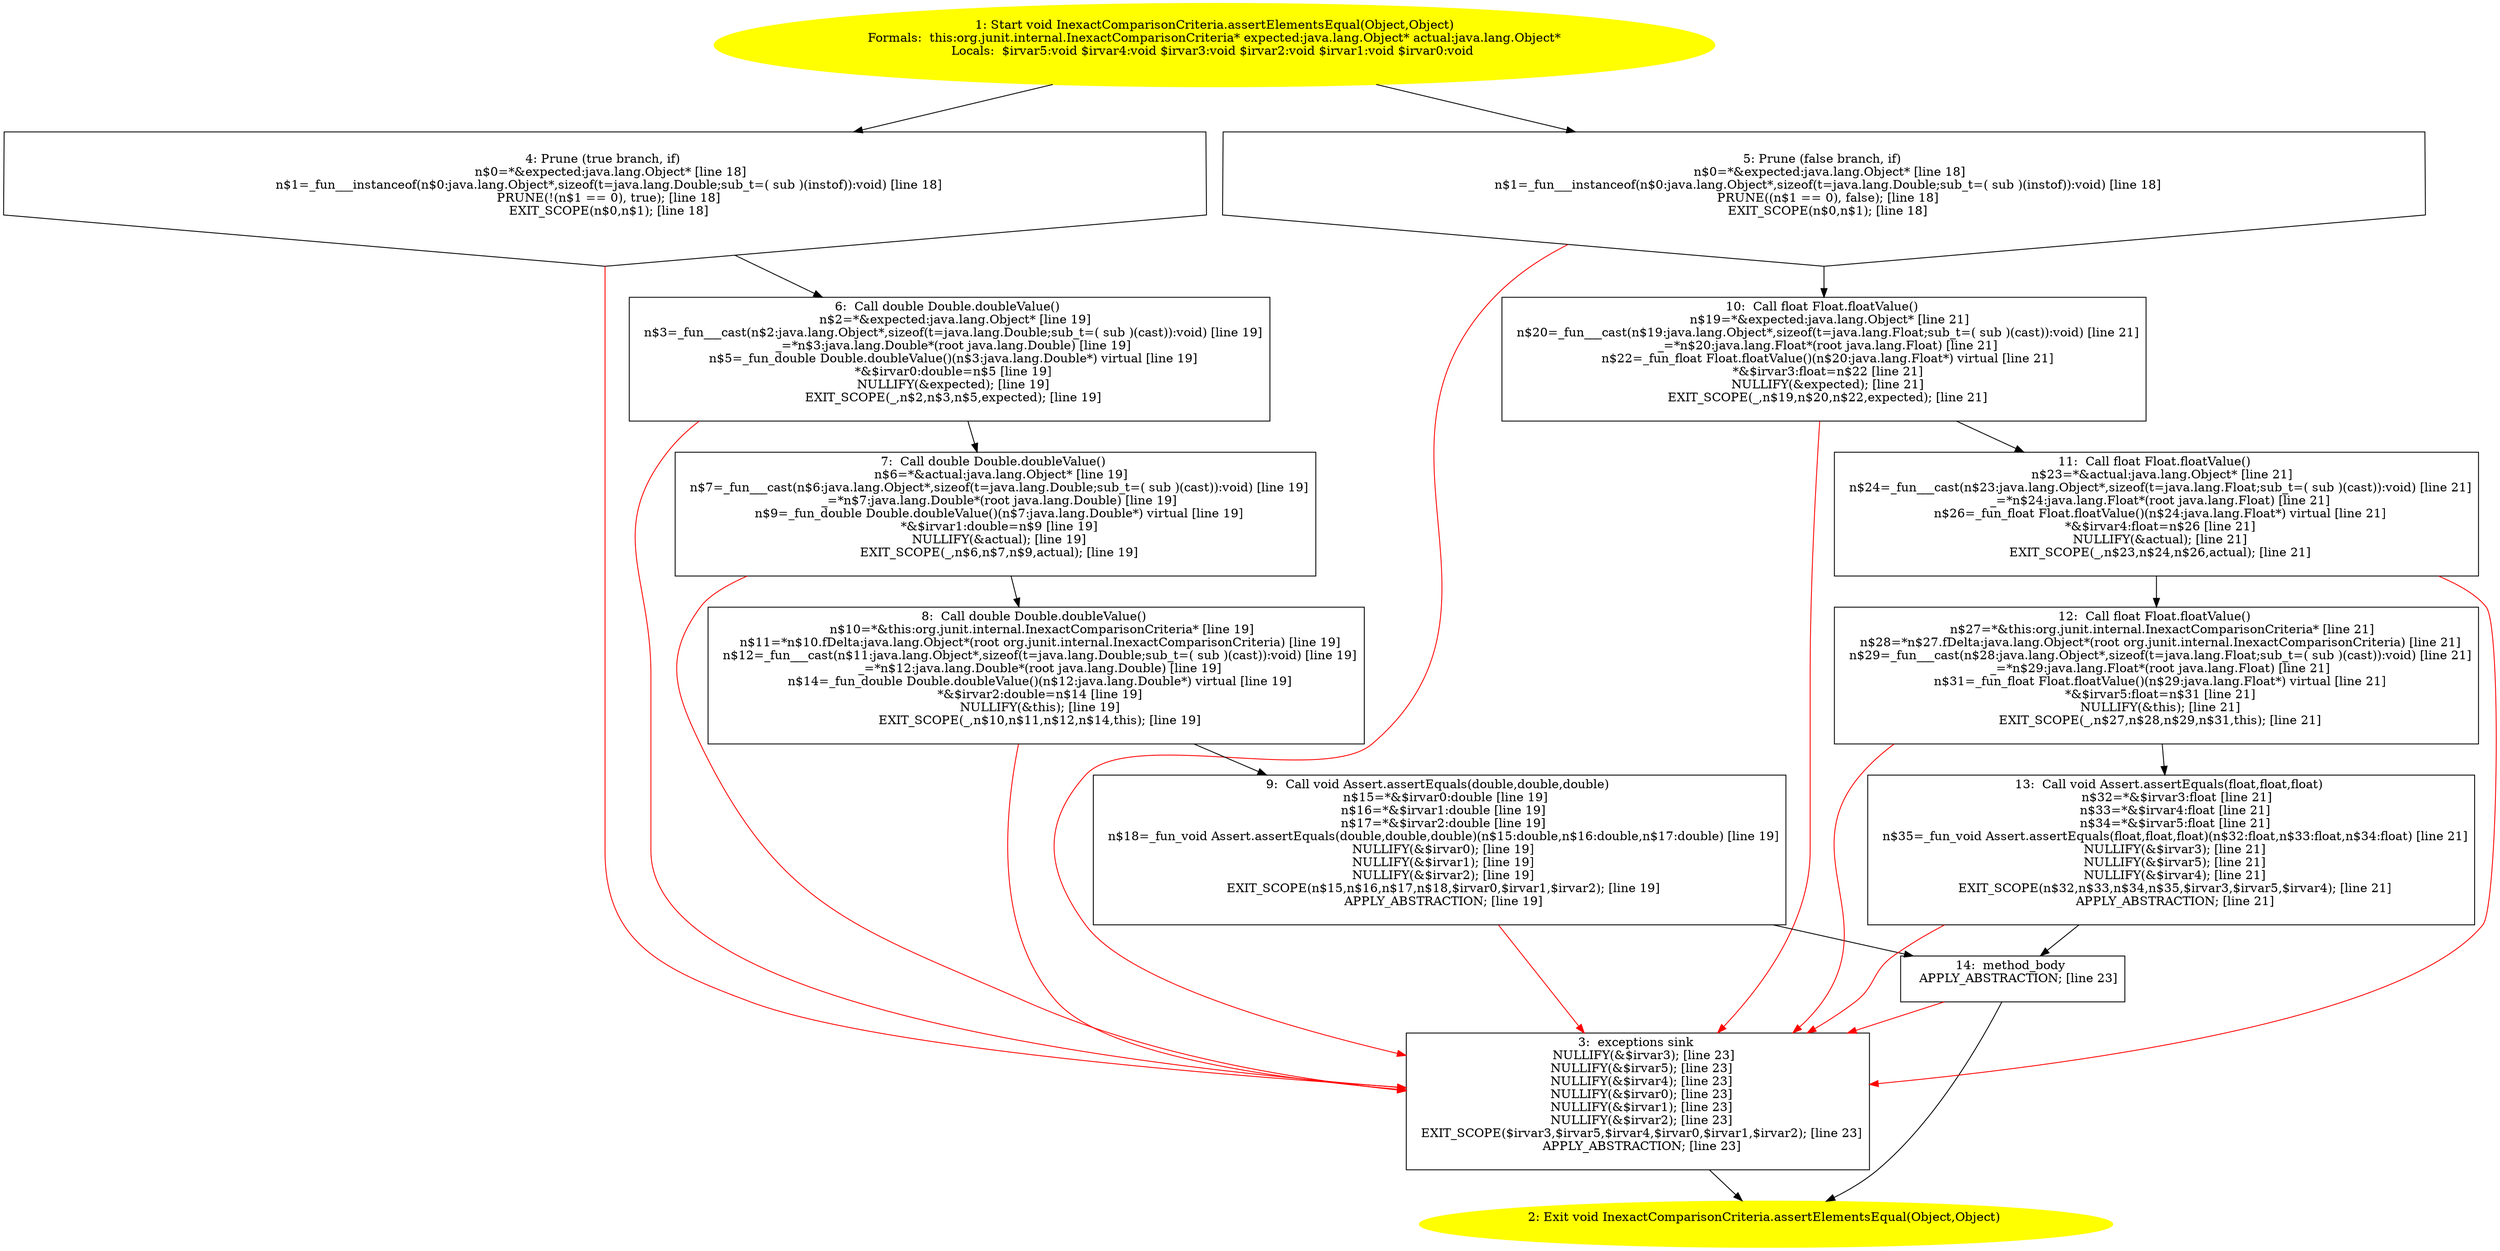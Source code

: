 /* @generated */
digraph cfg {
"org.junit.internal.InexactComparisonCriteria.assertElementsEqual(java.lang.Object,java.lang.Object):.fe9f1c5ea3457aa8bfa03014819abb1f_1" [label="1: Start void InexactComparisonCriteria.assertElementsEqual(Object,Object)\nFormals:  this:org.junit.internal.InexactComparisonCriteria* expected:java.lang.Object* actual:java.lang.Object*\nLocals:  $irvar5:void $irvar4:void $irvar3:void $irvar2:void $irvar1:void $irvar0:void \n  " color=yellow style=filled]
	

	 "org.junit.internal.InexactComparisonCriteria.assertElementsEqual(java.lang.Object,java.lang.Object):.fe9f1c5ea3457aa8bfa03014819abb1f_1" -> "org.junit.internal.InexactComparisonCriteria.assertElementsEqual(java.lang.Object,java.lang.Object):.fe9f1c5ea3457aa8bfa03014819abb1f_4" ;
	 "org.junit.internal.InexactComparisonCriteria.assertElementsEqual(java.lang.Object,java.lang.Object):.fe9f1c5ea3457aa8bfa03014819abb1f_1" -> "org.junit.internal.InexactComparisonCriteria.assertElementsEqual(java.lang.Object,java.lang.Object):.fe9f1c5ea3457aa8bfa03014819abb1f_5" ;
"org.junit.internal.InexactComparisonCriteria.assertElementsEqual(java.lang.Object,java.lang.Object):.fe9f1c5ea3457aa8bfa03014819abb1f_2" [label="2: Exit void InexactComparisonCriteria.assertElementsEqual(Object,Object) \n  " color=yellow style=filled]
	

"org.junit.internal.InexactComparisonCriteria.assertElementsEqual(java.lang.Object,java.lang.Object):.fe9f1c5ea3457aa8bfa03014819abb1f_3" [label="3:  exceptions sink \n   NULLIFY(&$irvar3); [line 23]\n  NULLIFY(&$irvar5); [line 23]\n  NULLIFY(&$irvar4); [line 23]\n  NULLIFY(&$irvar0); [line 23]\n  NULLIFY(&$irvar1); [line 23]\n  NULLIFY(&$irvar2); [line 23]\n  EXIT_SCOPE($irvar3,$irvar5,$irvar4,$irvar0,$irvar1,$irvar2); [line 23]\n  APPLY_ABSTRACTION; [line 23]\n " shape="box"]
	

	 "org.junit.internal.InexactComparisonCriteria.assertElementsEqual(java.lang.Object,java.lang.Object):.fe9f1c5ea3457aa8bfa03014819abb1f_3" -> "org.junit.internal.InexactComparisonCriteria.assertElementsEqual(java.lang.Object,java.lang.Object):.fe9f1c5ea3457aa8bfa03014819abb1f_2" ;
"org.junit.internal.InexactComparisonCriteria.assertElementsEqual(java.lang.Object,java.lang.Object):.fe9f1c5ea3457aa8bfa03014819abb1f_4" [label="4: Prune (true branch, if) \n   n$0=*&expected:java.lang.Object* [line 18]\n  n$1=_fun___instanceof(n$0:java.lang.Object*,sizeof(t=java.lang.Double;sub_t=( sub )(instof)):void) [line 18]\n  PRUNE(!(n$1 == 0), true); [line 18]\n  EXIT_SCOPE(n$0,n$1); [line 18]\n " shape="invhouse"]
	

	 "org.junit.internal.InexactComparisonCriteria.assertElementsEqual(java.lang.Object,java.lang.Object):.fe9f1c5ea3457aa8bfa03014819abb1f_4" -> "org.junit.internal.InexactComparisonCriteria.assertElementsEqual(java.lang.Object,java.lang.Object):.fe9f1c5ea3457aa8bfa03014819abb1f_6" ;
	 "org.junit.internal.InexactComparisonCriteria.assertElementsEqual(java.lang.Object,java.lang.Object):.fe9f1c5ea3457aa8bfa03014819abb1f_4" -> "org.junit.internal.InexactComparisonCriteria.assertElementsEqual(java.lang.Object,java.lang.Object):.fe9f1c5ea3457aa8bfa03014819abb1f_3" [color="red" ];
"org.junit.internal.InexactComparisonCriteria.assertElementsEqual(java.lang.Object,java.lang.Object):.fe9f1c5ea3457aa8bfa03014819abb1f_5" [label="5: Prune (false branch, if) \n   n$0=*&expected:java.lang.Object* [line 18]\n  n$1=_fun___instanceof(n$0:java.lang.Object*,sizeof(t=java.lang.Double;sub_t=( sub )(instof)):void) [line 18]\n  PRUNE((n$1 == 0), false); [line 18]\n  EXIT_SCOPE(n$0,n$1); [line 18]\n " shape="invhouse"]
	

	 "org.junit.internal.InexactComparisonCriteria.assertElementsEqual(java.lang.Object,java.lang.Object):.fe9f1c5ea3457aa8bfa03014819abb1f_5" -> "org.junit.internal.InexactComparisonCriteria.assertElementsEqual(java.lang.Object,java.lang.Object):.fe9f1c5ea3457aa8bfa03014819abb1f_10" ;
	 "org.junit.internal.InexactComparisonCriteria.assertElementsEqual(java.lang.Object,java.lang.Object):.fe9f1c5ea3457aa8bfa03014819abb1f_5" -> "org.junit.internal.InexactComparisonCriteria.assertElementsEqual(java.lang.Object,java.lang.Object):.fe9f1c5ea3457aa8bfa03014819abb1f_3" [color="red" ];
"org.junit.internal.InexactComparisonCriteria.assertElementsEqual(java.lang.Object,java.lang.Object):.fe9f1c5ea3457aa8bfa03014819abb1f_6" [label="6:  Call double Double.doubleValue() \n   n$2=*&expected:java.lang.Object* [line 19]\n  n$3=_fun___cast(n$2:java.lang.Object*,sizeof(t=java.lang.Double;sub_t=( sub )(cast)):void) [line 19]\n  _=*n$3:java.lang.Double*(root java.lang.Double) [line 19]\n  n$5=_fun_double Double.doubleValue()(n$3:java.lang.Double*) virtual [line 19]\n  *&$irvar0:double=n$5 [line 19]\n  NULLIFY(&expected); [line 19]\n  EXIT_SCOPE(_,n$2,n$3,n$5,expected); [line 19]\n " shape="box"]
	

	 "org.junit.internal.InexactComparisonCriteria.assertElementsEqual(java.lang.Object,java.lang.Object):.fe9f1c5ea3457aa8bfa03014819abb1f_6" -> "org.junit.internal.InexactComparisonCriteria.assertElementsEqual(java.lang.Object,java.lang.Object):.fe9f1c5ea3457aa8bfa03014819abb1f_7" ;
	 "org.junit.internal.InexactComparisonCriteria.assertElementsEqual(java.lang.Object,java.lang.Object):.fe9f1c5ea3457aa8bfa03014819abb1f_6" -> "org.junit.internal.InexactComparisonCriteria.assertElementsEqual(java.lang.Object,java.lang.Object):.fe9f1c5ea3457aa8bfa03014819abb1f_3" [color="red" ];
"org.junit.internal.InexactComparisonCriteria.assertElementsEqual(java.lang.Object,java.lang.Object):.fe9f1c5ea3457aa8bfa03014819abb1f_7" [label="7:  Call double Double.doubleValue() \n   n$6=*&actual:java.lang.Object* [line 19]\n  n$7=_fun___cast(n$6:java.lang.Object*,sizeof(t=java.lang.Double;sub_t=( sub )(cast)):void) [line 19]\n  _=*n$7:java.lang.Double*(root java.lang.Double) [line 19]\n  n$9=_fun_double Double.doubleValue()(n$7:java.lang.Double*) virtual [line 19]\n  *&$irvar1:double=n$9 [line 19]\n  NULLIFY(&actual); [line 19]\n  EXIT_SCOPE(_,n$6,n$7,n$9,actual); [line 19]\n " shape="box"]
	

	 "org.junit.internal.InexactComparisonCriteria.assertElementsEqual(java.lang.Object,java.lang.Object):.fe9f1c5ea3457aa8bfa03014819abb1f_7" -> "org.junit.internal.InexactComparisonCriteria.assertElementsEqual(java.lang.Object,java.lang.Object):.fe9f1c5ea3457aa8bfa03014819abb1f_8" ;
	 "org.junit.internal.InexactComparisonCriteria.assertElementsEqual(java.lang.Object,java.lang.Object):.fe9f1c5ea3457aa8bfa03014819abb1f_7" -> "org.junit.internal.InexactComparisonCriteria.assertElementsEqual(java.lang.Object,java.lang.Object):.fe9f1c5ea3457aa8bfa03014819abb1f_3" [color="red" ];
"org.junit.internal.InexactComparisonCriteria.assertElementsEqual(java.lang.Object,java.lang.Object):.fe9f1c5ea3457aa8bfa03014819abb1f_8" [label="8:  Call double Double.doubleValue() \n   n$10=*&this:org.junit.internal.InexactComparisonCriteria* [line 19]\n  n$11=*n$10.fDelta:java.lang.Object*(root org.junit.internal.InexactComparisonCriteria) [line 19]\n  n$12=_fun___cast(n$11:java.lang.Object*,sizeof(t=java.lang.Double;sub_t=( sub )(cast)):void) [line 19]\n  _=*n$12:java.lang.Double*(root java.lang.Double) [line 19]\n  n$14=_fun_double Double.doubleValue()(n$12:java.lang.Double*) virtual [line 19]\n  *&$irvar2:double=n$14 [line 19]\n  NULLIFY(&this); [line 19]\n  EXIT_SCOPE(_,n$10,n$11,n$12,n$14,this); [line 19]\n " shape="box"]
	

	 "org.junit.internal.InexactComparisonCriteria.assertElementsEqual(java.lang.Object,java.lang.Object):.fe9f1c5ea3457aa8bfa03014819abb1f_8" -> "org.junit.internal.InexactComparisonCriteria.assertElementsEqual(java.lang.Object,java.lang.Object):.fe9f1c5ea3457aa8bfa03014819abb1f_9" ;
	 "org.junit.internal.InexactComparisonCriteria.assertElementsEqual(java.lang.Object,java.lang.Object):.fe9f1c5ea3457aa8bfa03014819abb1f_8" -> "org.junit.internal.InexactComparisonCriteria.assertElementsEqual(java.lang.Object,java.lang.Object):.fe9f1c5ea3457aa8bfa03014819abb1f_3" [color="red" ];
"org.junit.internal.InexactComparisonCriteria.assertElementsEqual(java.lang.Object,java.lang.Object):.fe9f1c5ea3457aa8bfa03014819abb1f_9" [label="9:  Call void Assert.assertEquals(double,double,double) \n   n$15=*&$irvar0:double [line 19]\n  n$16=*&$irvar1:double [line 19]\n  n$17=*&$irvar2:double [line 19]\n  n$18=_fun_void Assert.assertEquals(double,double,double)(n$15:double,n$16:double,n$17:double) [line 19]\n  NULLIFY(&$irvar0); [line 19]\n  NULLIFY(&$irvar1); [line 19]\n  NULLIFY(&$irvar2); [line 19]\n  EXIT_SCOPE(n$15,n$16,n$17,n$18,$irvar0,$irvar1,$irvar2); [line 19]\n  APPLY_ABSTRACTION; [line 19]\n " shape="box"]
	

	 "org.junit.internal.InexactComparisonCriteria.assertElementsEqual(java.lang.Object,java.lang.Object):.fe9f1c5ea3457aa8bfa03014819abb1f_9" -> "org.junit.internal.InexactComparisonCriteria.assertElementsEqual(java.lang.Object,java.lang.Object):.fe9f1c5ea3457aa8bfa03014819abb1f_14" ;
	 "org.junit.internal.InexactComparisonCriteria.assertElementsEqual(java.lang.Object,java.lang.Object):.fe9f1c5ea3457aa8bfa03014819abb1f_9" -> "org.junit.internal.InexactComparisonCriteria.assertElementsEqual(java.lang.Object,java.lang.Object):.fe9f1c5ea3457aa8bfa03014819abb1f_3" [color="red" ];
"org.junit.internal.InexactComparisonCriteria.assertElementsEqual(java.lang.Object,java.lang.Object):.fe9f1c5ea3457aa8bfa03014819abb1f_10" [label="10:  Call float Float.floatValue() \n   n$19=*&expected:java.lang.Object* [line 21]\n  n$20=_fun___cast(n$19:java.lang.Object*,sizeof(t=java.lang.Float;sub_t=( sub )(cast)):void) [line 21]\n  _=*n$20:java.lang.Float*(root java.lang.Float) [line 21]\n  n$22=_fun_float Float.floatValue()(n$20:java.lang.Float*) virtual [line 21]\n  *&$irvar3:float=n$22 [line 21]\n  NULLIFY(&expected); [line 21]\n  EXIT_SCOPE(_,n$19,n$20,n$22,expected); [line 21]\n " shape="box"]
	

	 "org.junit.internal.InexactComparisonCriteria.assertElementsEqual(java.lang.Object,java.lang.Object):.fe9f1c5ea3457aa8bfa03014819abb1f_10" -> "org.junit.internal.InexactComparisonCriteria.assertElementsEqual(java.lang.Object,java.lang.Object):.fe9f1c5ea3457aa8bfa03014819abb1f_11" ;
	 "org.junit.internal.InexactComparisonCriteria.assertElementsEqual(java.lang.Object,java.lang.Object):.fe9f1c5ea3457aa8bfa03014819abb1f_10" -> "org.junit.internal.InexactComparisonCriteria.assertElementsEqual(java.lang.Object,java.lang.Object):.fe9f1c5ea3457aa8bfa03014819abb1f_3" [color="red" ];
"org.junit.internal.InexactComparisonCriteria.assertElementsEqual(java.lang.Object,java.lang.Object):.fe9f1c5ea3457aa8bfa03014819abb1f_11" [label="11:  Call float Float.floatValue() \n   n$23=*&actual:java.lang.Object* [line 21]\n  n$24=_fun___cast(n$23:java.lang.Object*,sizeof(t=java.lang.Float;sub_t=( sub )(cast)):void) [line 21]\n  _=*n$24:java.lang.Float*(root java.lang.Float) [line 21]\n  n$26=_fun_float Float.floatValue()(n$24:java.lang.Float*) virtual [line 21]\n  *&$irvar4:float=n$26 [line 21]\n  NULLIFY(&actual); [line 21]\n  EXIT_SCOPE(_,n$23,n$24,n$26,actual); [line 21]\n " shape="box"]
	

	 "org.junit.internal.InexactComparisonCriteria.assertElementsEqual(java.lang.Object,java.lang.Object):.fe9f1c5ea3457aa8bfa03014819abb1f_11" -> "org.junit.internal.InexactComparisonCriteria.assertElementsEqual(java.lang.Object,java.lang.Object):.fe9f1c5ea3457aa8bfa03014819abb1f_12" ;
	 "org.junit.internal.InexactComparisonCriteria.assertElementsEqual(java.lang.Object,java.lang.Object):.fe9f1c5ea3457aa8bfa03014819abb1f_11" -> "org.junit.internal.InexactComparisonCriteria.assertElementsEqual(java.lang.Object,java.lang.Object):.fe9f1c5ea3457aa8bfa03014819abb1f_3" [color="red" ];
"org.junit.internal.InexactComparisonCriteria.assertElementsEqual(java.lang.Object,java.lang.Object):.fe9f1c5ea3457aa8bfa03014819abb1f_12" [label="12:  Call float Float.floatValue() \n   n$27=*&this:org.junit.internal.InexactComparisonCriteria* [line 21]\n  n$28=*n$27.fDelta:java.lang.Object*(root org.junit.internal.InexactComparisonCriteria) [line 21]\n  n$29=_fun___cast(n$28:java.lang.Object*,sizeof(t=java.lang.Float;sub_t=( sub )(cast)):void) [line 21]\n  _=*n$29:java.lang.Float*(root java.lang.Float) [line 21]\n  n$31=_fun_float Float.floatValue()(n$29:java.lang.Float*) virtual [line 21]\n  *&$irvar5:float=n$31 [line 21]\n  NULLIFY(&this); [line 21]\n  EXIT_SCOPE(_,n$27,n$28,n$29,n$31,this); [line 21]\n " shape="box"]
	

	 "org.junit.internal.InexactComparisonCriteria.assertElementsEqual(java.lang.Object,java.lang.Object):.fe9f1c5ea3457aa8bfa03014819abb1f_12" -> "org.junit.internal.InexactComparisonCriteria.assertElementsEqual(java.lang.Object,java.lang.Object):.fe9f1c5ea3457aa8bfa03014819abb1f_13" ;
	 "org.junit.internal.InexactComparisonCriteria.assertElementsEqual(java.lang.Object,java.lang.Object):.fe9f1c5ea3457aa8bfa03014819abb1f_12" -> "org.junit.internal.InexactComparisonCriteria.assertElementsEqual(java.lang.Object,java.lang.Object):.fe9f1c5ea3457aa8bfa03014819abb1f_3" [color="red" ];
"org.junit.internal.InexactComparisonCriteria.assertElementsEqual(java.lang.Object,java.lang.Object):.fe9f1c5ea3457aa8bfa03014819abb1f_13" [label="13:  Call void Assert.assertEquals(float,float,float) \n   n$32=*&$irvar3:float [line 21]\n  n$33=*&$irvar4:float [line 21]\n  n$34=*&$irvar5:float [line 21]\n  n$35=_fun_void Assert.assertEquals(float,float,float)(n$32:float,n$33:float,n$34:float) [line 21]\n  NULLIFY(&$irvar3); [line 21]\n  NULLIFY(&$irvar5); [line 21]\n  NULLIFY(&$irvar4); [line 21]\n  EXIT_SCOPE(n$32,n$33,n$34,n$35,$irvar3,$irvar5,$irvar4); [line 21]\n  APPLY_ABSTRACTION; [line 21]\n " shape="box"]
	

	 "org.junit.internal.InexactComparisonCriteria.assertElementsEqual(java.lang.Object,java.lang.Object):.fe9f1c5ea3457aa8bfa03014819abb1f_13" -> "org.junit.internal.InexactComparisonCriteria.assertElementsEqual(java.lang.Object,java.lang.Object):.fe9f1c5ea3457aa8bfa03014819abb1f_14" ;
	 "org.junit.internal.InexactComparisonCriteria.assertElementsEqual(java.lang.Object,java.lang.Object):.fe9f1c5ea3457aa8bfa03014819abb1f_13" -> "org.junit.internal.InexactComparisonCriteria.assertElementsEqual(java.lang.Object,java.lang.Object):.fe9f1c5ea3457aa8bfa03014819abb1f_3" [color="red" ];
"org.junit.internal.InexactComparisonCriteria.assertElementsEqual(java.lang.Object,java.lang.Object):.fe9f1c5ea3457aa8bfa03014819abb1f_14" [label="14:  method_body \n   APPLY_ABSTRACTION; [line 23]\n " shape="box"]
	

	 "org.junit.internal.InexactComparisonCriteria.assertElementsEqual(java.lang.Object,java.lang.Object):.fe9f1c5ea3457aa8bfa03014819abb1f_14" -> "org.junit.internal.InexactComparisonCriteria.assertElementsEqual(java.lang.Object,java.lang.Object):.fe9f1c5ea3457aa8bfa03014819abb1f_2" ;
	 "org.junit.internal.InexactComparisonCriteria.assertElementsEqual(java.lang.Object,java.lang.Object):.fe9f1c5ea3457aa8bfa03014819abb1f_14" -> "org.junit.internal.InexactComparisonCriteria.assertElementsEqual(java.lang.Object,java.lang.Object):.fe9f1c5ea3457aa8bfa03014819abb1f_3" [color="red" ];
}
